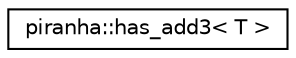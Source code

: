 digraph "Graphical Class Hierarchy"
{
  edge [fontname="Helvetica",fontsize="10",labelfontname="Helvetica",labelfontsize="10"];
  node [fontname="Helvetica",fontsize="10",shape=record];
  rankdir="LR";
  Node0 [label="piranha::has_add3\< T \>",height=0.2,width=0.4,color="black", fillcolor="white", style="filled",URL="$classpiranha_1_1has__add3.html",tooltip="Detect piranha::math::add3(). "];
}

